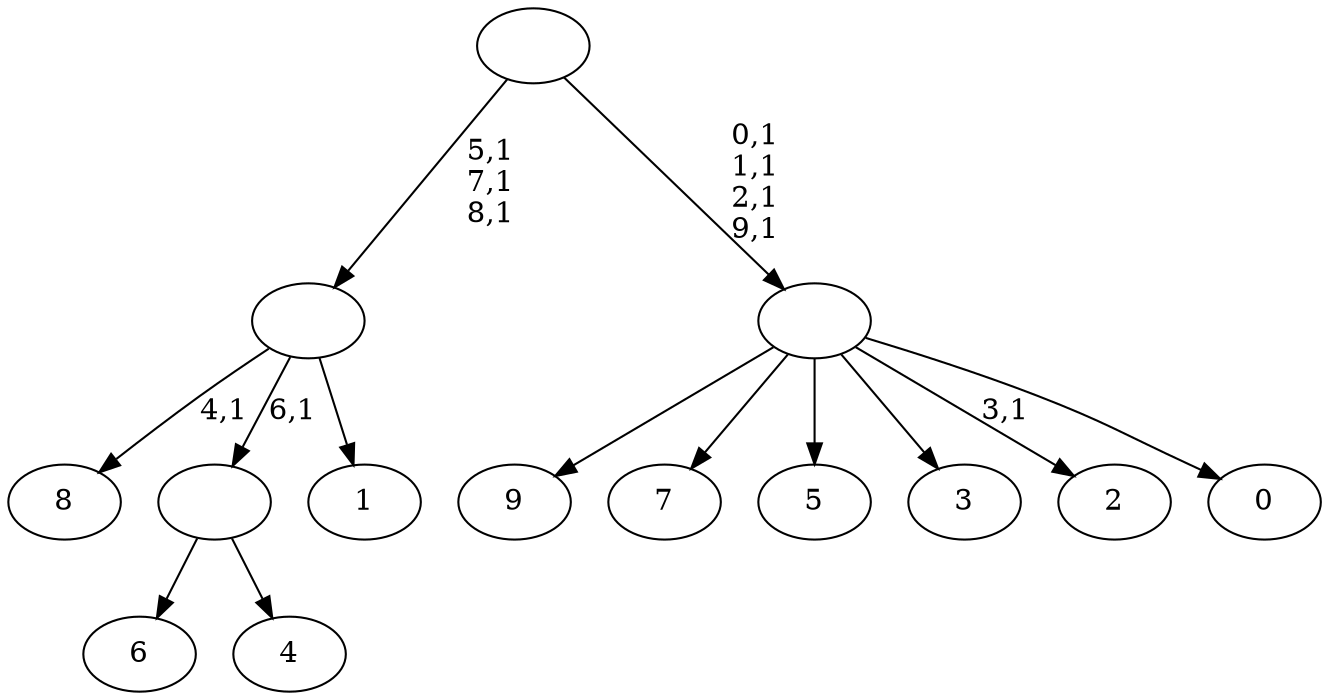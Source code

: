 digraph T {
	20 [label="9"]
	19 [label="8"]
	17 [label="7"]
	16 [label="6"]
	15 [label="5"]
	14 [label="4"]
	13 [label=""]
	12 [label="3"]
	11 [label="2"]
	9 [label="1"]
	8 [label=""]
	5 [label="0"]
	4 [label=""]
	0 [label=""]
	13 -> 16 [label=""]
	13 -> 14 [label=""]
	8 -> 19 [label="4,1"]
	8 -> 13 [label="6,1"]
	8 -> 9 [label=""]
	4 -> 11 [label="3,1"]
	4 -> 20 [label=""]
	4 -> 17 [label=""]
	4 -> 15 [label=""]
	4 -> 12 [label=""]
	4 -> 5 [label=""]
	0 -> 4 [label="0,1\n1,1\n2,1\n9,1"]
	0 -> 8 [label="5,1\n7,1\n8,1"]
}
